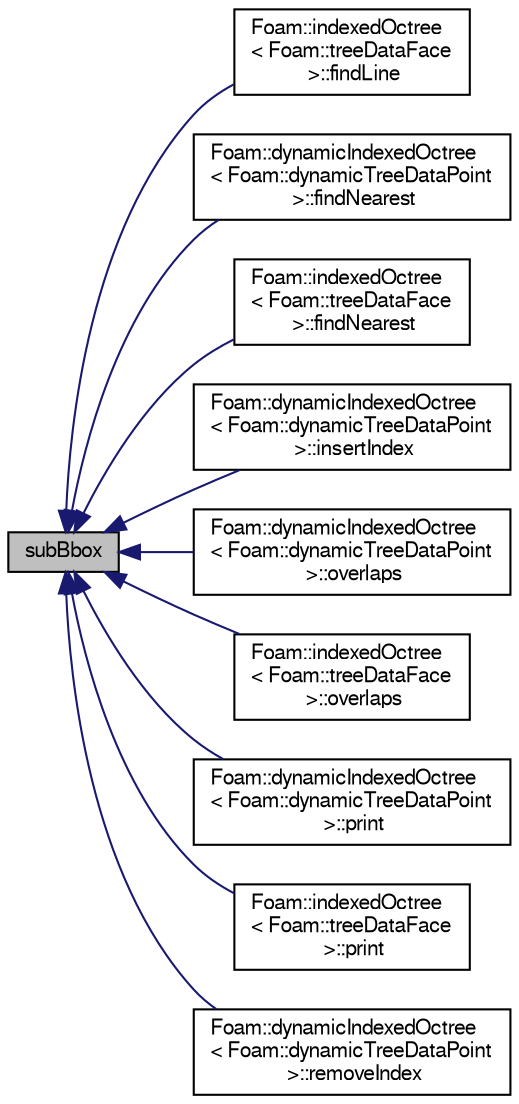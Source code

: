 digraph "subBbox"
{
  bgcolor="transparent";
  edge [fontname="FreeSans",fontsize="10",labelfontname="FreeSans",labelfontsize="10"];
  node [fontname="FreeSans",fontsize="10",shape=record];
  rankdir="LR";
  Node60 [label="subBbox",height=0.2,width=0.4,color="black", fillcolor="grey75", style="filled", fontcolor="black"];
  Node60 -> Node61 [dir="back",color="midnightblue",fontsize="10",style="solid",fontname="FreeSans"];
  Node61 [label="Foam::indexedOctree\l\< Foam::treeDataFace\l \>::findLine",height=0.2,width=0.4,color="black",URL="$a25026.html#af654b41bf89d6e3d50c31030ec6bcb24"];
  Node60 -> Node62 [dir="back",color="midnightblue",fontsize="10",style="solid",fontname="FreeSans"];
  Node62 [label="Foam::dynamicIndexedOctree\l\< Foam::dynamicTreeDataPoint\l \>::findNearest",height=0.2,width=0.4,color="black",URL="$a25610.html#ae090443cbaa3565bc6dc0b28e77793a8",tooltip="Low level: calculate nearest starting from subnode. "];
  Node60 -> Node63 [dir="back",color="midnightblue",fontsize="10",style="solid",fontname="FreeSans"];
  Node63 [label="Foam::indexedOctree\l\< Foam::treeDataFace\l \>::findNearest",height=0.2,width=0.4,color="black",URL="$a25026.html#abd1691a3fc13b01ad68fb3ca35ec22d8",tooltip="Low level: calculate nearest starting from subnode. "];
  Node60 -> Node64 [dir="back",color="midnightblue",fontsize="10",style="solid",fontname="FreeSans"];
  Node64 [label="Foam::dynamicIndexedOctree\l\< Foam::dynamicTreeDataPoint\l \>::insertIndex",height=0.2,width=0.4,color="black",URL="$a25610.html#af7a674060888ace022858c8581c91c4d"];
  Node60 -> Node65 [dir="back",color="midnightblue",fontsize="10",style="solid",fontname="FreeSans"];
  Node65 [label="Foam::dynamicIndexedOctree\l\< Foam::dynamicTreeDataPoint\l \>::overlaps",height=0.2,width=0.4,color="black",URL="$a25610.html#a4ca2bef7dbdb103c2f7f02e34e28b967",tooltip="Helper: does bb intersect a sphere around sample? Or is any. "];
  Node60 -> Node66 [dir="back",color="midnightblue",fontsize="10",style="solid",fontname="FreeSans"];
  Node66 [label="Foam::indexedOctree\l\< Foam::treeDataFace\l \>::overlaps",height=0.2,width=0.4,color="black",URL="$a25026.html#a4ca2bef7dbdb103c2f7f02e34e28b967",tooltip="Helper: does bb intersect a sphere around sample? Or is any. "];
  Node60 -> Node67 [dir="back",color="midnightblue",fontsize="10",style="solid",fontname="FreeSans"];
  Node67 [label="Foam::dynamicIndexedOctree\l\< Foam::dynamicTreeDataPoint\l \>::print",height=0.2,width=0.4,color="black",URL="$a25610.html#a81fbb9bc9c192a1f28c352f8b9538568",tooltip="Print tree. Either print all indices (printContent = true) or. "];
  Node60 -> Node68 [dir="back",color="midnightblue",fontsize="10",style="solid",fontname="FreeSans"];
  Node68 [label="Foam::indexedOctree\l\< Foam::treeDataFace\l \>::print",height=0.2,width=0.4,color="black",URL="$a25026.html#a81fbb9bc9c192a1f28c352f8b9538568",tooltip="Print tree. Either print all indices (printContent = true) or. "];
  Node60 -> Node69 [dir="back",color="midnightblue",fontsize="10",style="solid",fontname="FreeSans"];
  Node69 [label="Foam::dynamicIndexedOctree\l\< Foam::dynamicTreeDataPoint\l \>::removeIndex",height=0.2,width=0.4,color="black",URL="$a25610.html#a60abf08de416a5775d9b14e3e0cb118a"];
}
